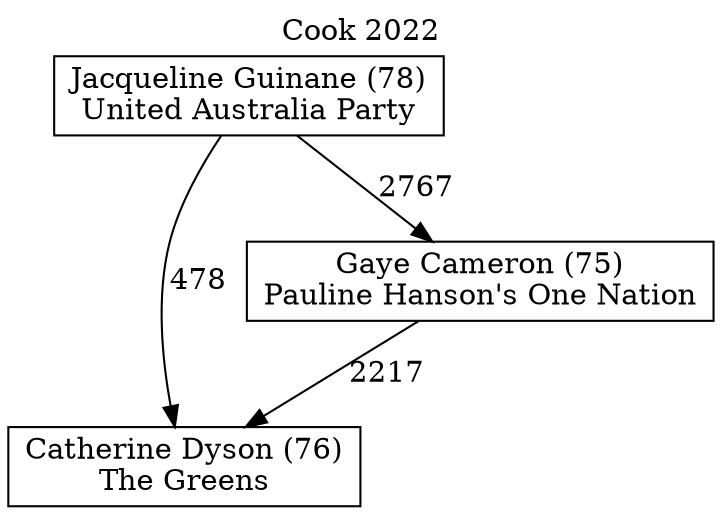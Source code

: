 // House preference flow
digraph "Catherine Dyson (76)_Cook_2022" {
	graph [label="Cook 2022" labelloc=t mclimit=10]
	node [shape=box]
	"Jacqueline Guinane (78)" [label="Jacqueline Guinane (78)
United Australia Party"]
	"Catherine Dyson (76)" [label="Catherine Dyson (76)
The Greens"]
	"Gaye Cameron (75)" [label="Gaye Cameron (75)
Pauline Hanson's One Nation"]
	"Jacqueline Guinane (78)" -> "Catherine Dyson (76)" [label=478]
	"Gaye Cameron (75)" -> "Catherine Dyson (76)" [label=2217]
	"Jacqueline Guinane (78)" -> "Gaye Cameron (75)" [label=2767]
}
